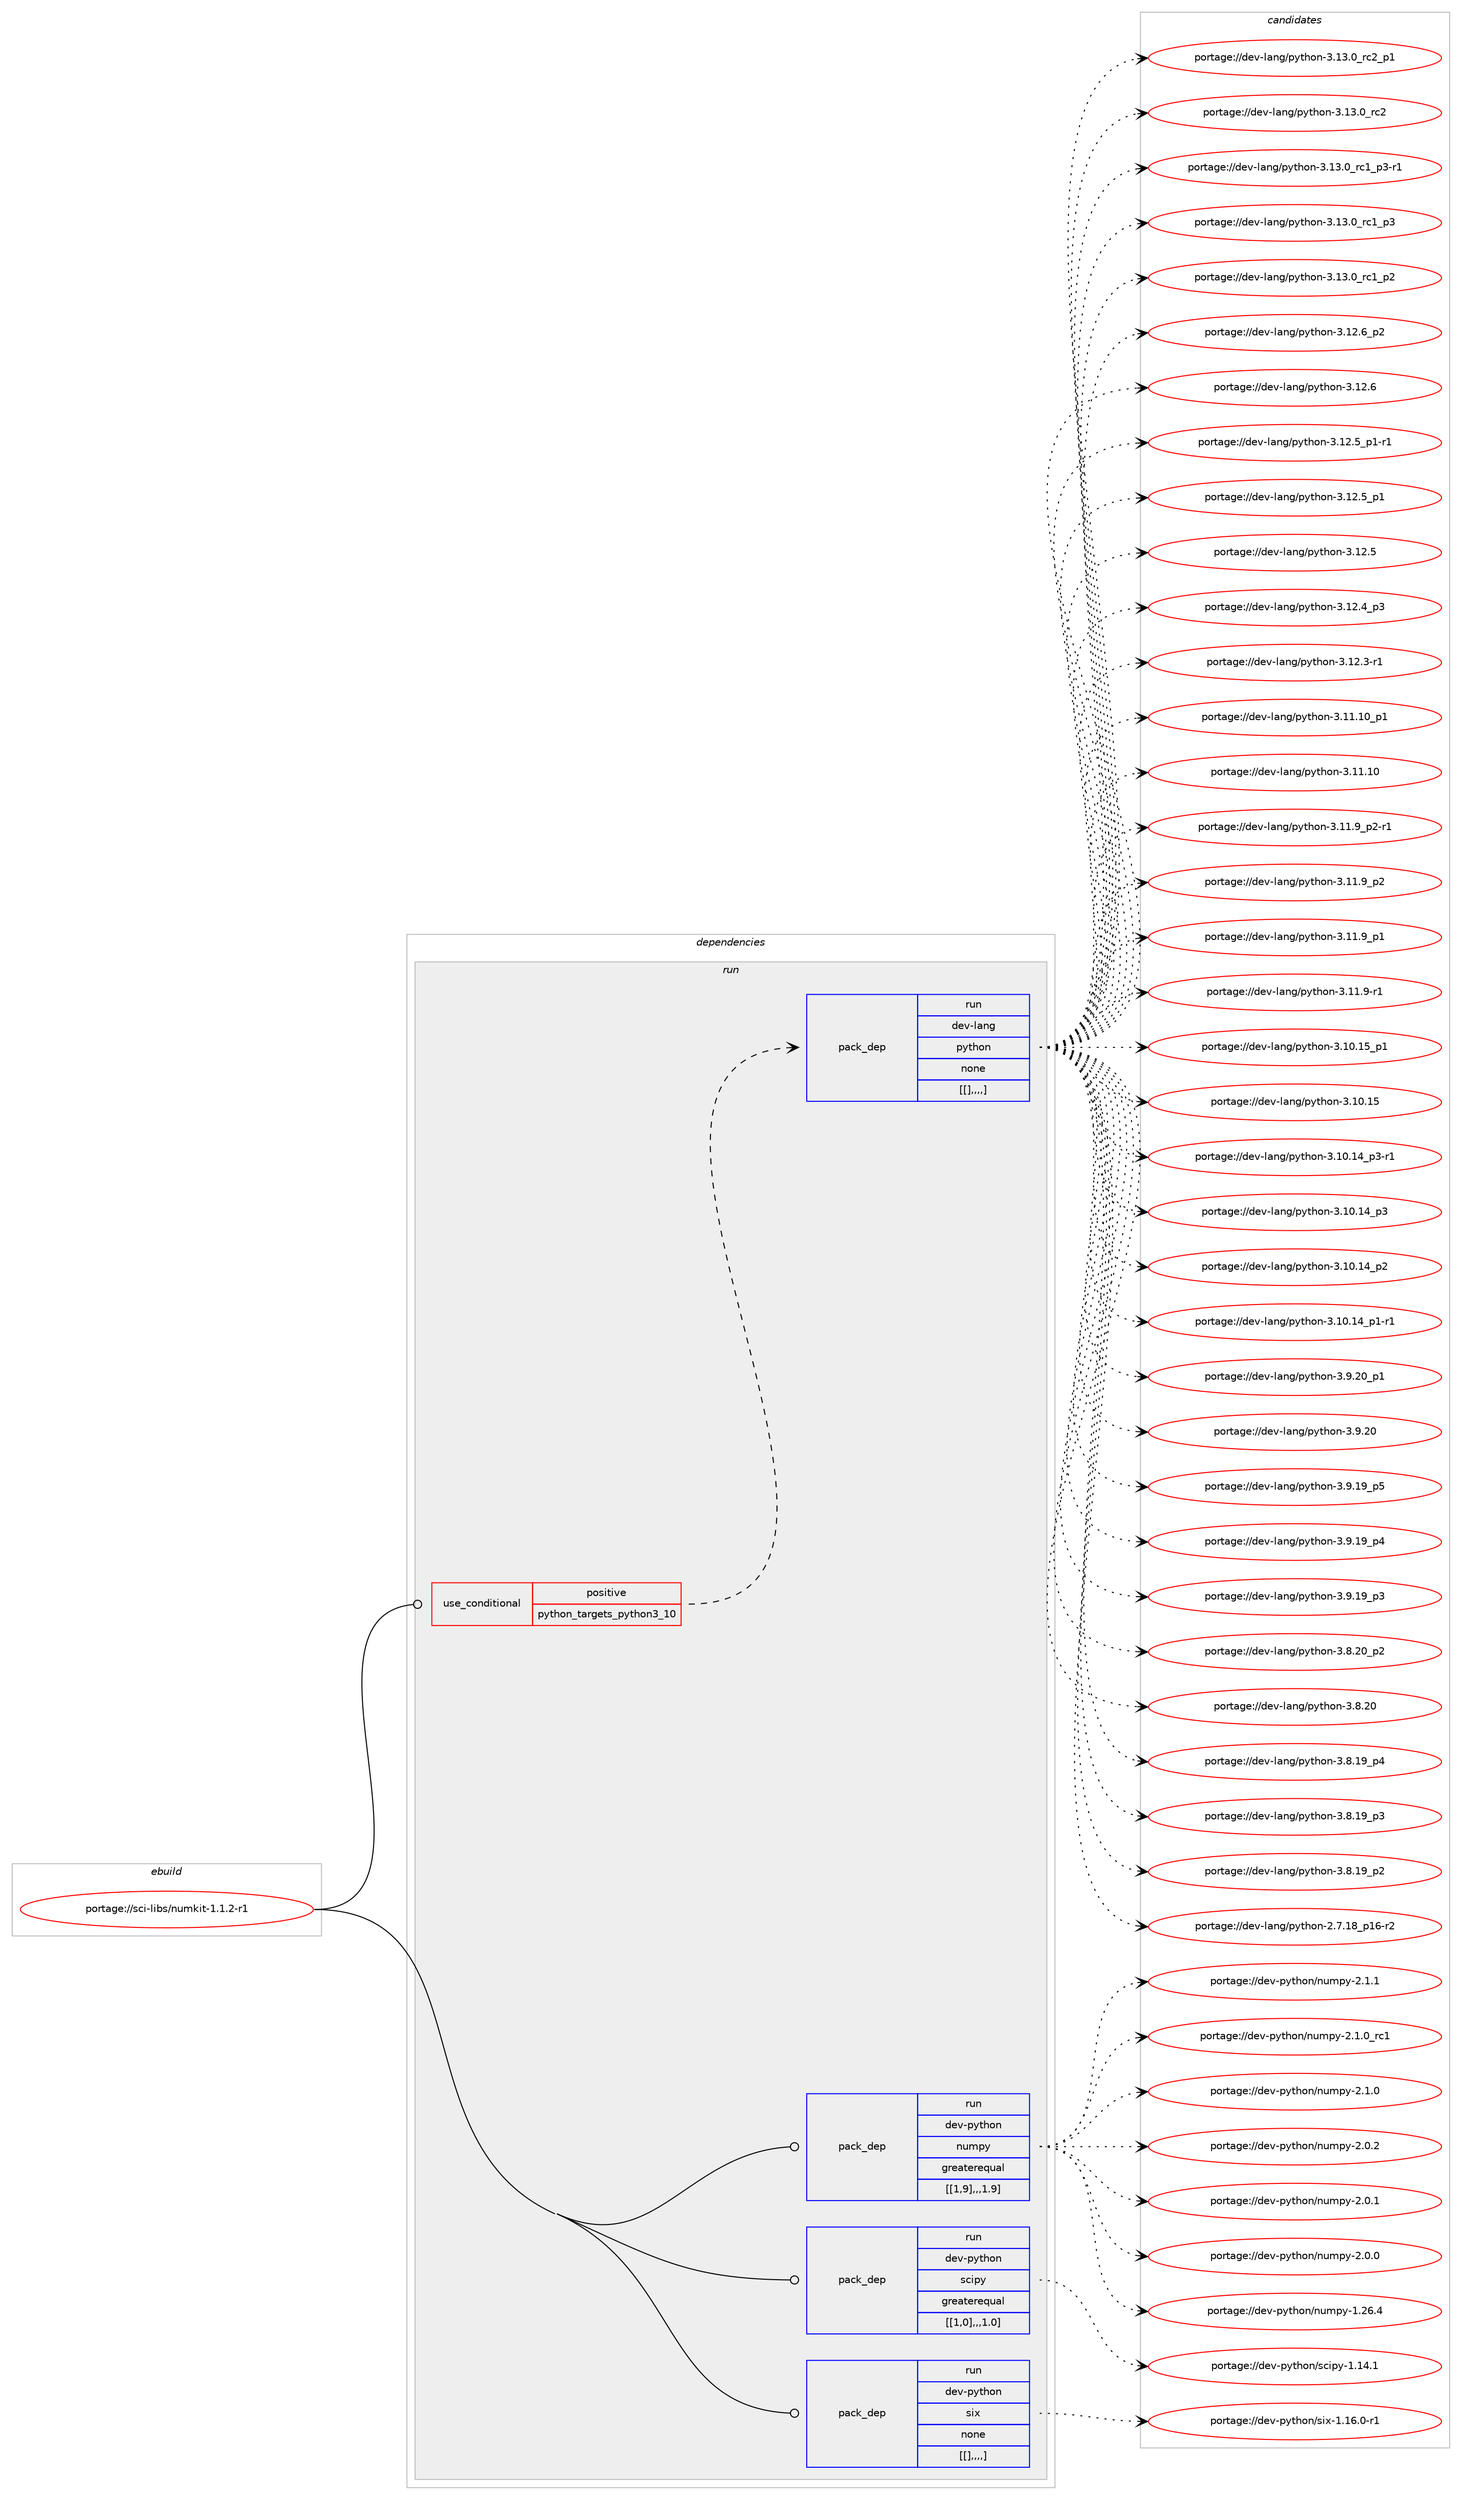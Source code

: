 digraph prolog {

# *************
# Graph options
# *************

newrank=true;
concentrate=true;
compound=true;
graph [rankdir=LR,fontname=Helvetica,fontsize=10,ranksep=1.5];#, ranksep=2.5, nodesep=0.2];
edge  [arrowhead=vee];
node  [fontname=Helvetica,fontsize=10];

# **********
# The ebuild
# **********

subgraph cluster_leftcol {
color=gray;
label=<<i>ebuild</i>>;
id [label="portage://sci-libs/numkit-1.1.2-r1", color=red, width=4, href="../sci-libs/numkit-1.1.2-r1.svg"];
}

# ****************
# The dependencies
# ****************

subgraph cluster_midcol {
color=gray;
label=<<i>dependencies</i>>;
subgraph cluster_compile {
fillcolor="#eeeeee";
style=filled;
label=<<i>compile</i>>;
}
subgraph cluster_compileandrun {
fillcolor="#eeeeee";
style=filled;
label=<<i>compile and run</i>>;
}
subgraph cluster_run {
fillcolor="#eeeeee";
style=filled;
label=<<i>run</i>>;
subgraph cond110675 {
dependency413925 [label=<<TABLE BORDER="0" CELLBORDER="1" CELLSPACING="0" CELLPADDING="4"><TR><TD ROWSPAN="3" CELLPADDING="10">use_conditional</TD></TR><TR><TD>positive</TD></TR><TR><TD>python_targets_python3_10</TD></TR></TABLE>>, shape=none, color=red];
subgraph pack300357 {
dependency413926 [label=<<TABLE BORDER="0" CELLBORDER="1" CELLSPACING="0" CELLPADDING="4" WIDTH="220"><TR><TD ROWSPAN="6" CELLPADDING="30">pack_dep</TD></TR><TR><TD WIDTH="110">run</TD></TR><TR><TD>dev-lang</TD></TR><TR><TD>python</TD></TR><TR><TD>none</TD></TR><TR><TD>[[],,,,]</TD></TR></TABLE>>, shape=none, color=blue];
}
dependency413925:e -> dependency413926:w [weight=20,style="dashed",arrowhead="vee"];
}
id:e -> dependency413925:w [weight=20,style="solid",arrowhead="odot"];
subgraph pack300358 {
dependency413927 [label=<<TABLE BORDER="0" CELLBORDER="1" CELLSPACING="0" CELLPADDING="4" WIDTH="220"><TR><TD ROWSPAN="6" CELLPADDING="30">pack_dep</TD></TR><TR><TD WIDTH="110">run</TD></TR><TR><TD>dev-python</TD></TR><TR><TD>numpy</TD></TR><TR><TD>greaterequal</TD></TR><TR><TD>[[1,9],,,1.9]</TD></TR></TABLE>>, shape=none, color=blue];
}
id:e -> dependency413927:w [weight=20,style="solid",arrowhead="odot"];
subgraph pack300359 {
dependency413928 [label=<<TABLE BORDER="0" CELLBORDER="1" CELLSPACING="0" CELLPADDING="4" WIDTH="220"><TR><TD ROWSPAN="6" CELLPADDING="30">pack_dep</TD></TR><TR><TD WIDTH="110">run</TD></TR><TR><TD>dev-python</TD></TR><TR><TD>scipy</TD></TR><TR><TD>greaterequal</TD></TR><TR><TD>[[1,0],,,1.0]</TD></TR></TABLE>>, shape=none, color=blue];
}
id:e -> dependency413928:w [weight=20,style="solid",arrowhead="odot"];
subgraph pack300360 {
dependency413929 [label=<<TABLE BORDER="0" CELLBORDER="1" CELLSPACING="0" CELLPADDING="4" WIDTH="220"><TR><TD ROWSPAN="6" CELLPADDING="30">pack_dep</TD></TR><TR><TD WIDTH="110">run</TD></TR><TR><TD>dev-python</TD></TR><TR><TD>six</TD></TR><TR><TD>none</TD></TR><TR><TD>[[],,,,]</TD></TR></TABLE>>, shape=none, color=blue];
}
id:e -> dependency413929:w [weight=20,style="solid",arrowhead="odot"];
}
}

# **************
# The candidates
# **************

subgraph cluster_choices {
rank=same;
color=gray;
label=<<i>candidates</i>>;

subgraph choice300357 {
color=black;
nodesep=1;
choice100101118451089711010347112121116104111110455146495146489511499509511249 [label="portage://dev-lang/python-3.13.0_rc2_p1", color=red, width=4,href="../dev-lang/python-3.13.0_rc2_p1.svg"];
choice10010111845108971101034711212111610411111045514649514648951149950 [label="portage://dev-lang/python-3.13.0_rc2", color=red, width=4,href="../dev-lang/python-3.13.0_rc2.svg"];
choice1001011184510897110103471121211161041111104551464951464895114994995112514511449 [label="portage://dev-lang/python-3.13.0_rc1_p3-r1", color=red, width=4,href="../dev-lang/python-3.13.0_rc1_p3-r1.svg"];
choice100101118451089711010347112121116104111110455146495146489511499499511251 [label="portage://dev-lang/python-3.13.0_rc1_p3", color=red, width=4,href="../dev-lang/python-3.13.0_rc1_p3.svg"];
choice100101118451089711010347112121116104111110455146495146489511499499511250 [label="portage://dev-lang/python-3.13.0_rc1_p2", color=red, width=4,href="../dev-lang/python-3.13.0_rc1_p2.svg"];
choice100101118451089711010347112121116104111110455146495046549511250 [label="portage://dev-lang/python-3.12.6_p2", color=red, width=4,href="../dev-lang/python-3.12.6_p2.svg"];
choice10010111845108971101034711212111610411111045514649504654 [label="portage://dev-lang/python-3.12.6", color=red, width=4,href="../dev-lang/python-3.12.6.svg"];
choice1001011184510897110103471121211161041111104551464950465395112494511449 [label="portage://dev-lang/python-3.12.5_p1-r1", color=red, width=4,href="../dev-lang/python-3.12.5_p1-r1.svg"];
choice100101118451089711010347112121116104111110455146495046539511249 [label="portage://dev-lang/python-3.12.5_p1", color=red, width=4,href="../dev-lang/python-3.12.5_p1.svg"];
choice10010111845108971101034711212111610411111045514649504653 [label="portage://dev-lang/python-3.12.5", color=red, width=4,href="../dev-lang/python-3.12.5.svg"];
choice100101118451089711010347112121116104111110455146495046529511251 [label="portage://dev-lang/python-3.12.4_p3", color=red, width=4,href="../dev-lang/python-3.12.4_p3.svg"];
choice100101118451089711010347112121116104111110455146495046514511449 [label="portage://dev-lang/python-3.12.3-r1", color=red, width=4,href="../dev-lang/python-3.12.3-r1.svg"];
choice10010111845108971101034711212111610411111045514649494649489511249 [label="portage://dev-lang/python-3.11.10_p1", color=red, width=4,href="../dev-lang/python-3.11.10_p1.svg"];
choice1001011184510897110103471121211161041111104551464949464948 [label="portage://dev-lang/python-3.11.10", color=red, width=4,href="../dev-lang/python-3.11.10.svg"];
choice1001011184510897110103471121211161041111104551464949465795112504511449 [label="portage://dev-lang/python-3.11.9_p2-r1", color=red, width=4,href="../dev-lang/python-3.11.9_p2-r1.svg"];
choice100101118451089711010347112121116104111110455146494946579511250 [label="portage://dev-lang/python-3.11.9_p2", color=red, width=4,href="../dev-lang/python-3.11.9_p2.svg"];
choice100101118451089711010347112121116104111110455146494946579511249 [label="portage://dev-lang/python-3.11.9_p1", color=red, width=4,href="../dev-lang/python-3.11.9_p1.svg"];
choice100101118451089711010347112121116104111110455146494946574511449 [label="portage://dev-lang/python-3.11.9-r1", color=red, width=4,href="../dev-lang/python-3.11.9-r1.svg"];
choice10010111845108971101034711212111610411111045514649484649539511249 [label="portage://dev-lang/python-3.10.15_p1", color=red, width=4,href="../dev-lang/python-3.10.15_p1.svg"];
choice1001011184510897110103471121211161041111104551464948464953 [label="portage://dev-lang/python-3.10.15", color=red, width=4,href="../dev-lang/python-3.10.15.svg"];
choice100101118451089711010347112121116104111110455146494846495295112514511449 [label="portage://dev-lang/python-3.10.14_p3-r1", color=red, width=4,href="../dev-lang/python-3.10.14_p3-r1.svg"];
choice10010111845108971101034711212111610411111045514649484649529511251 [label="portage://dev-lang/python-3.10.14_p3", color=red, width=4,href="../dev-lang/python-3.10.14_p3.svg"];
choice10010111845108971101034711212111610411111045514649484649529511250 [label="portage://dev-lang/python-3.10.14_p2", color=red, width=4,href="../dev-lang/python-3.10.14_p2.svg"];
choice100101118451089711010347112121116104111110455146494846495295112494511449 [label="portage://dev-lang/python-3.10.14_p1-r1", color=red, width=4,href="../dev-lang/python-3.10.14_p1-r1.svg"];
choice100101118451089711010347112121116104111110455146574650489511249 [label="portage://dev-lang/python-3.9.20_p1", color=red, width=4,href="../dev-lang/python-3.9.20_p1.svg"];
choice10010111845108971101034711212111610411111045514657465048 [label="portage://dev-lang/python-3.9.20", color=red, width=4,href="../dev-lang/python-3.9.20.svg"];
choice100101118451089711010347112121116104111110455146574649579511253 [label="portage://dev-lang/python-3.9.19_p5", color=red, width=4,href="../dev-lang/python-3.9.19_p5.svg"];
choice100101118451089711010347112121116104111110455146574649579511252 [label="portage://dev-lang/python-3.9.19_p4", color=red, width=4,href="../dev-lang/python-3.9.19_p4.svg"];
choice100101118451089711010347112121116104111110455146574649579511251 [label="portage://dev-lang/python-3.9.19_p3", color=red, width=4,href="../dev-lang/python-3.9.19_p3.svg"];
choice100101118451089711010347112121116104111110455146564650489511250 [label="portage://dev-lang/python-3.8.20_p2", color=red, width=4,href="../dev-lang/python-3.8.20_p2.svg"];
choice10010111845108971101034711212111610411111045514656465048 [label="portage://dev-lang/python-3.8.20", color=red, width=4,href="../dev-lang/python-3.8.20.svg"];
choice100101118451089711010347112121116104111110455146564649579511252 [label="portage://dev-lang/python-3.8.19_p4", color=red, width=4,href="../dev-lang/python-3.8.19_p4.svg"];
choice100101118451089711010347112121116104111110455146564649579511251 [label="portage://dev-lang/python-3.8.19_p3", color=red, width=4,href="../dev-lang/python-3.8.19_p3.svg"];
choice100101118451089711010347112121116104111110455146564649579511250 [label="portage://dev-lang/python-3.8.19_p2", color=red, width=4,href="../dev-lang/python-3.8.19_p2.svg"];
choice100101118451089711010347112121116104111110455046554649569511249544511450 [label="portage://dev-lang/python-2.7.18_p16-r2", color=red, width=4,href="../dev-lang/python-2.7.18_p16-r2.svg"];
dependency413926:e -> choice100101118451089711010347112121116104111110455146495146489511499509511249:w [style=dotted,weight="100"];
dependency413926:e -> choice10010111845108971101034711212111610411111045514649514648951149950:w [style=dotted,weight="100"];
dependency413926:e -> choice1001011184510897110103471121211161041111104551464951464895114994995112514511449:w [style=dotted,weight="100"];
dependency413926:e -> choice100101118451089711010347112121116104111110455146495146489511499499511251:w [style=dotted,weight="100"];
dependency413926:e -> choice100101118451089711010347112121116104111110455146495146489511499499511250:w [style=dotted,weight="100"];
dependency413926:e -> choice100101118451089711010347112121116104111110455146495046549511250:w [style=dotted,weight="100"];
dependency413926:e -> choice10010111845108971101034711212111610411111045514649504654:w [style=dotted,weight="100"];
dependency413926:e -> choice1001011184510897110103471121211161041111104551464950465395112494511449:w [style=dotted,weight="100"];
dependency413926:e -> choice100101118451089711010347112121116104111110455146495046539511249:w [style=dotted,weight="100"];
dependency413926:e -> choice10010111845108971101034711212111610411111045514649504653:w [style=dotted,weight="100"];
dependency413926:e -> choice100101118451089711010347112121116104111110455146495046529511251:w [style=dotted,weight="100"];
dependency413926:e -> choice100101118451089711010347112121116104111110455146495046514511449:w [style=dotted,weight="100"];
dependency413926:e -> choice10010111845108971101034711212111610411111045514649494649489511249:w [style=dotted,weight="100"];
dependency413926:e -> choice1001011184510897110103471121211161041111104551464949464948:w [style=dotted,weight="100"];
dependency413926:e -> choice1001011184510897110103471121211161041111104551464949465795112504511449:w [style=dotted,weight="100"];
dependency413926:e -> choice100101118451089711010347112121116104111110455146494946579511250:w [style=dotted,weight="100"];
dependency413926:e -> choice100101118451089711010347112121116104111110455146494946579511249:w [style=dotted,weight="100"];
dependency413926:e -> choice100101118451089711010347112121116104111110455146494946574511449:w [style=dotted,weight="100"];
dependency413926:e -> choice10010111845108971101034711212111610411111045514649484649539511249:w [style=dotted,weight="100"];
dependency413926:e -> choice1001011184510897110103471121211161041111104551464948464953:w [style=dotted,weight="100"];
dependency413926:e -> choice100101118451089711010347112121116104111110455146494846495295112514511449:w [style=dotted,weight="100"];
dependency413926:e -> choice10010111845108971101034711212111610411111045514649484649529511251:w [style=dotted,weight="100"];
dependency413926:e -> choice10010111845108971101034711212111610411111045514649484649529511250:w [style=dotted,weight="100"];
dependency413926:e -> choice100101118451089711010347112121116104111110455146494846495295112494511449:w [style=dotted,weight="100"];
dependency413926:e -> choice100101118451089711010347112121116104111110455146574650489511249:w [style=dotted,weight="100"];
dependency413926:e -> choice10010111845108971101034711212111610411111045514657465048:w [style=dotted,weight="100"];
dependency413926:e -> choice100101118451089711010347112121116104111110455146574649579511253:w [style=dotted,weight="100"];
dependency413926:e -> choice100101118451089711010347112121116104111110455146574649579511252:w [style=dotted,weight="100"];
dependency413926:e -> choice100101118451089711010347112121116104111110455146574649579511251:w [style=dotted,weight="100"];
dependency413926:e -> choice100101118451089711010347112121116104111110455146564650489511250:w [style=dotted,weight="100"];
dependency413926:e -> choice10010111845108971101034711212111610411111045514656465048:w [style=dotted,weight="100"];
dependency413926:e -> choice100101118451089711010347112121116104111110455146564649579511252:w [style=dotted,weight="100"];
dependency413926:e -> choice100101118451089711010347112121116104111110455146564649579511251:w [style=dotted,weight="100"];
dependency413926:e -> choice100101118451089711010347112121116104111110455146564649579511250:w [style=dotted,weight="100"];
dependency413926:e -> choice100101118451089711010347112121116104111110455046554649569511249544511450:w [style=dotted,weight="100"];
}
subgraph choice300358 {
color=black;
nodesep=1;
choice1001011184511212111610411111047110117109112121455046494649 [label="portage://dev-python/numpy-2.1.1", color=red, width=4,href="../dev-python/numpy-2.1.1.svg"];
choice1001011184511212111610411111047110117109112121455046494648951149949 [label="portage://dev-python/numpy-2.1.0_rc1", color=red, width=4,href="../dev-python/numpy-2.1.0_rc1.svg"];
choice1001011184511212111610411111047110117109112121455046494648 [label="portage://dev-python/numpy-2.1.0", color=red, width=4,href="../dev-python/numpy-2.1.0.svg"];
choice1001011184511212111610411111047110117109112121455046484650 [label="portage://dev-python/numpy-2.0.2", color=red, width=4,href="../dev-python/numpy-2.0.2.svg"];
choice1001011184511212111610411111047110117109112121455046484649 [label="portage://dev-python/numpy-2.0.1", color=red, width=4,href="../dev-python/numpy-2.0.1.svg"];
choice1001011184511212111610411111047110117109112121455046484648 [label="portage://dev-python/numpy-2.0.0", color=red, width=4,href="../dev-python/numpy-2.0.0.svg"];
choice100101118451121211161041111104711011710911212145494650544652 [label="portage://dev-python/numpy-1.26.4", color=red, width=4,href="../dev-python/numpy-1.26.4.svg"];
dependency413927:e -> choice1001011184511212111610411111047110117109112121455046494649:w [style=dotted,weight="100"];
dependency413927:e -> choice1001011184511212111610411111047110117109112121455046494648951149949:w [style=dotted,weight="100"];
dependency413927:e -> choice1001011184511212111610411111047110117109112121455046494648:w [style=dotted,weight="100"];
dependency413927:e -> choice1001011184511212111610411111047110117109112121455046484650:w [style=dotted,weight="100"];
dependency413927:e -> choice1001011184511212111610411111047110117109112121455046484649:w [style=dotted,weight="100"];
dependency413927:e -> choice1001011184511212111610411111047110117109112121455046484648:w [style=dotted,weight="100"];
dependency413927:e -> choice100101118451121211161041111104711011710911212145494650544652:w [style=dotted,weight="100"];
}
subgraph choice300359 {
color=black;
nodesep=1;
choice10010111845112121116104111110471159910511212145494649524649 [label="portage://dev-python/scipy-1.14.1", color=red, width=4,href="../dev-python/scipy-1.14.1.svg"];
dependency413928:e -> choice10010111845112121116104111110471159910511212145494649524649:w [style=dotted,weight="100"];
}
subgraph choice300360 {
color=black;
nodesep=1;
choice1001011184511212111610411111047115105120454946495446484511449 [label="portage://dev-python/six-1.16.0-r1", color=red, width=4,href="../dev-python/six-1.16.0-r1.svg"];
dependency413929:e -> choice1001011184511212111610411111047115105120454946495446484511449:w [style=dotted,weight="100"];
}
}

}
